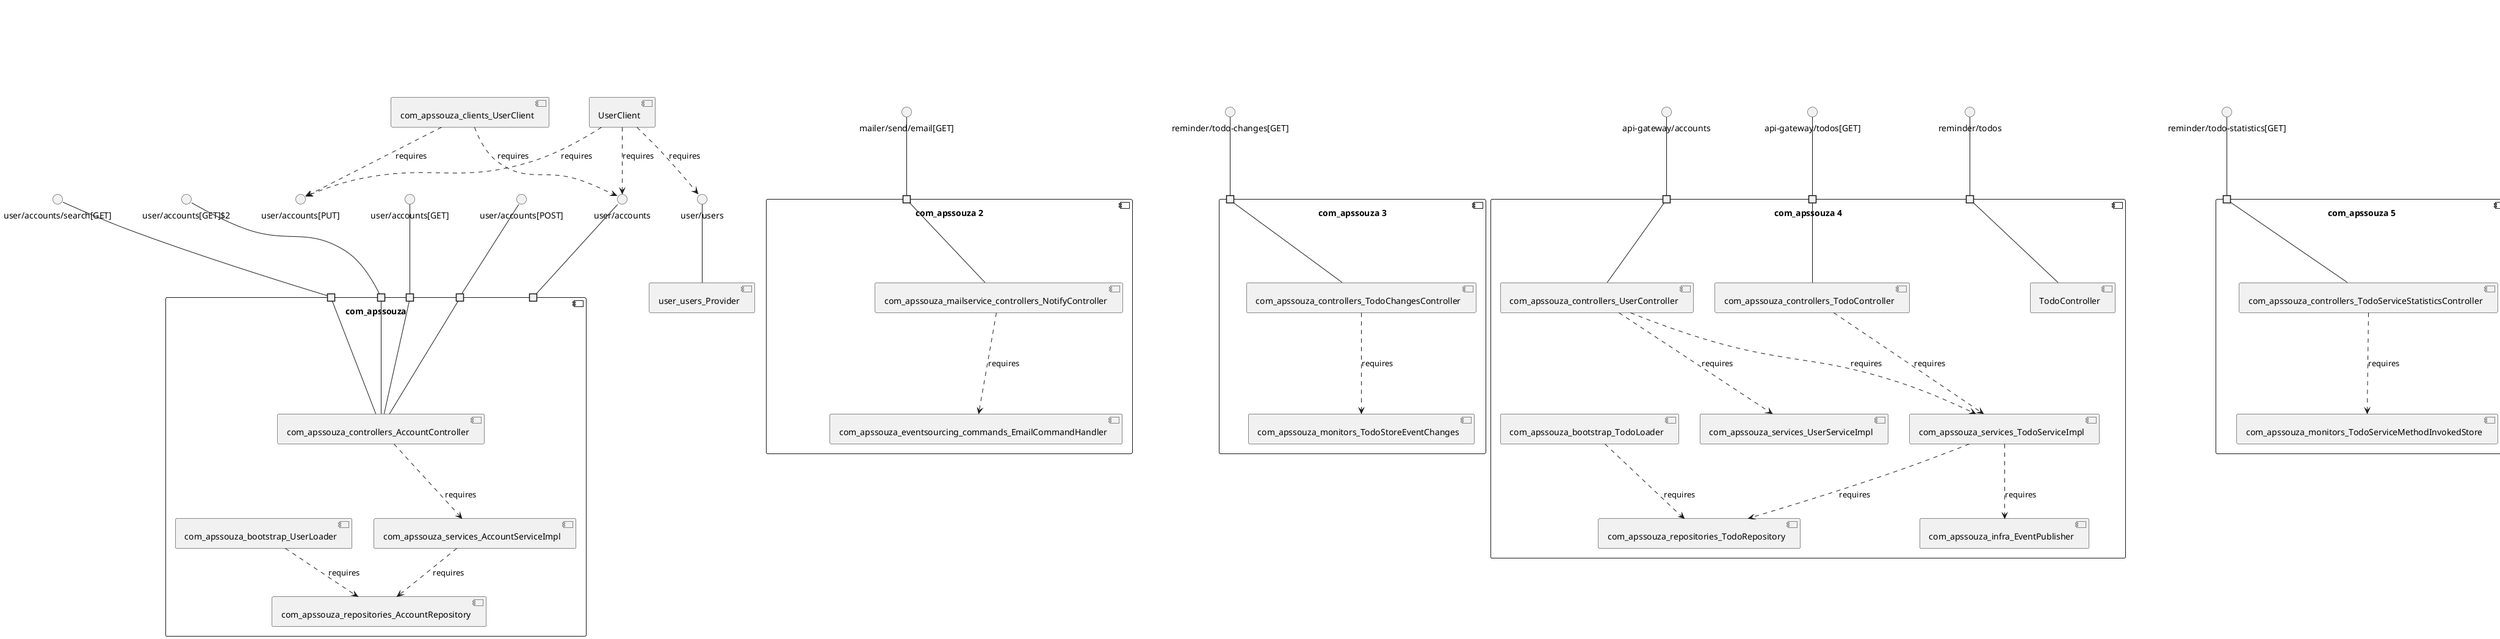 @startuml
skinparam fixCircleLabelOverlapping true
skinparam componentStyle uml2
component "com_apssouza\n\n\n\n\n\n" {
[com_apssouza_controllers_AccountController]
[com_apssouza_services_AccountServiceImpl]
[com_apssouza_repositories_AccountRepository]
[com_apssouza_bootstrap_UserLoader]
portin " " as com_apssouza_requires_user_accounts
portin " " as com_apssouza_requires_user_accounts_GET_2
portin " " as com_apssouza_requires_user_accounts_search_GET_
portin " " as com_apssouza_requires_user_accounts_POST_
portin " " as com_apssouza_requires_user_accounts_GET_
[com_apssouza_services_AccountServiceImpl]..>[com_apssouza_repositories_AccountRepository] : requires
[com_apssouza_bootstrap_UserLoader]..>[com_apssouza_repositories_AccountRepository] : requires
[com_apssouza_controllers_AccountController]..>[com_apssouza_services_AccountServiceImpl] : requires
"com_apssouza_requires_user_accounts_POST_"--[com_apssouza_controllers_AccountController]
"com_apssouza_requires_user_accounts_search_GET_"--[com_apssouza_controllers_AccountController]
"com_apssouza_requires_user_accounts_GET_"--[com_apssouza_controllers_AccountController]
"com_apssouza_requires_user_accounts_GET_2"--[com_apssouza_controllers_AccountController]
}
interface "user/accounts[GET]$2" as interface.user_accounts_GET_2
interface.user_accounts_GET_2--"com_apssouza_requires_user_accounts_GET_2"
interface "user/accounts[GET]" as interface.user_accounts_GET_
interface.user_accounts_GET_--"com_apssouza_requires_user_accounts_GET_"
interface "user/accounts[POST]" as interface.user_accounts_POST_
interface.user_accounts_POST_--"com_apssouza_requires_user_accounts_POST_"
interface "user/accounts" as interface.user_accounts
interface.user_accounts--"com_apssouza_requires_user_accounts"
interface "user/accounts/search[GET]" as interface.user_accounts_search_GET_
interface.user_accounts_search_GET_--"com_apssouza_requires_user_accounts_search_GET_"
component "com_apssouza 2\n\n\n\n\n\n" {
[com_apssouza_mailservice_controllers_NotifyController]
[com_apssouza_eventsourcing_commands_EmailCommandHandler]
portin " " as com_apssouza_2_requires_mailer_send_email_GET_
[com_apssouza_mailservice_controllers_NotifyController]..>[com_apssouza_eventsourcing_commands_EmailCommandHandler] : requires
"com_apssouza_2_requires_mailer_send_email_GET_"--[com_apssouza_mailservice_controllers_NotifyController]
}
interface "mailer/send/email[GET]" as interface.mailer_send_email_GET_
interface.mailer_send_email_GET_--"com_apssouza_2_requires_mailer_send_email_GET_"
component "com_apssouza 3\n\n\n\n\n\n" {
[com_apssouza_monitors_TodoStoreEventChanges]
[com_apssouza_controllers_TodoChangesController]
portin " " as com_apssouza_3_requires_reminder_todo_changes_GET_
[com_apssouza_controllers_TodoChangesController]..>[com_apssouza_monitors_TodoStoreEventChanges] : requires
"com_apssouza_3_requires_reminder_todo_changes_GET_"--[com_apssouza_controllers_TodoChangesController]
}
interface "reminder/todo-changes[GET]" as interface.reminder_todo_changes_GET_
interface.reminder_todo_changes_GET_--"com_apssouza_3_requires_reminder_todo_changes_GET_"
component "com_apssouza 4\n\n\n\n\n\n" {
[com_apssouza_repositories_TodoRepository]
[com_apssouza_services_TodoServiceImpl]
[com_apssouza_services_UserServiceImpl]
[com_apssouza_infra_EventPublisher]
[TodoController]
[com_apssouza_controllers_UserController]
[com_apssouza_controllers_TodoController]
[com_apssouza_bootstrap_TodoLoader]
portin " " as com_apssouza_4_requires_api_gateway_accounts
portin " " as com_apssouza_4_requires_api_gateway_todos_GET_
portin " " as com_apssouza_4_requires_reminder_todos
[com_apssouza_services_TodoServiceImpl]..>[com_apssouza_repositories_TodoRepository] : requires
[com_apssouza_controllers_TodoController]..>[com_apssouza_services_TodoServiceImpl] : requires
[com_apssouza_controllers_UserController]..>[com_apssouza_services_UserServiceImpl] : requires
[com_apssouza_controllers_UserController]..>[com_apssouza_services_TodoServiceImpl] : requires
[com_apssouza_services_TodoServiceImpl]..>[com_apssouza_infra_EventPublisher] : requires
[com_apssouza_bootstrap_TodoLoader]..>[com_apssouza_repositories_TodoRepository] : requires
"com_apssouza_4_requires_api_gateway_accounts"--[com_apssouza_controllers_UserController]
"com_apssouza_4_requires_api_gateway_todos_GET_"--[com_apssouza_controllers_TodoController]
"com_apssouza_4_requires_reminder_todos"--[TodoController]
}
interface "api-gateway/accounts" as interface.api_gateway_accounts
interface.api_gateway_accounts--"com_apssouza_4_requires_api_gateway_accounts"
interface "api-gateway/todos[GET]" as interface.api_gateway_todos_GET_
interface.api_gateway_todos_GET_--"com_apssouza_4_requires_api_gateway_todos_GET_"
interface "reminder/todos" as interface.reminder_todos
interface.reminder_todos--"com_apssouza_4_requires_reminder_todos"
component "com_apssouza 5\n\n\n\n\n\n" {
[com_apssouza_monitors_TodoServiceMethodInvokedStore]
[com_apssouza_controllers_TodoServiceStatisticsController]
portin " " as com_apssouza_5_requires_reminder_todo_statistics_GET_
[com_apssouza_controllers_TodoServiceStatisticsController]..>[com_apssouza_monitors_TodoServiceMethodInvokedStore] : requires
"com_apssouza_5_requires_reminder_todo_statistics_GET_"--[com_apssouza_controllers_TodoServiceStatisticsController]
}
interface "reminder/todo-statistics[GET]" as interface.reminder_todo_statistics_GET_
interface.reminder_todo_statistics_GET_--"com_apssouza_5_requires_reminder_todo_statistics_GET_"
component "com_apssouza_eventsourcing\n\n\n\n\n\n" {
[com_apssouza_eventsourcing_services_EventSourcingServiceImpl]
[com_apssouza_eventsourcing_eventstore_EventStoreRepository]
[com_apssouza_eventsourcing_eventstore_EventSerializer]
[com_apssouza_eventsourcing_services_EventSourcingServiceImpl]..>[com_apssouza_eventsourcing_eventstore_EventSerializer] : requires
[com_apssouza_eventsourcing_services_EventSourcingServiceImpl]..>[com_apssouza_eventsourcing_eventstore_EventStoreRepository] : requires
}
component "com_apssouza_integrations_socket_TodoSocketController\n\n\n\n\n\n" {
[com_apssouza_integrations_socket_TodoSocketController]
}
component "com_apssouza_mailservice\n\n\n\n\n\n" {
[com_apssouza_mailservice_controllers_EmailController]
[com_apssouza_mailservice_repository_EmailRepository]
portin " " as com_apssouza_mailservice_requires_mailer_emails_GET_
[com_apssouza_mailservice_controllers_EmailController]..>[com_apssouza_mailservice_repository_EmailRepository] : requires
"com_apssouza_mailservice_requires_mailer_emails_GET_"--[com_apssouza_mailservice_controllers_EmailController]
}
interface "mailer/emails[GET]" as interface.mailer_emails_GET_
interface.mailer_emails_GET_--"com_apssouza_mailservice_requires_mailer_emails_GET_"
interface "user/accounts" as interface.user_accounts
[UserClient]..>interface.user_accounts : requires
interface "user/accounts[PUT]" as interface.user_accounts_PUT_
[UserClient]..>interface.user_accounts_PUT_ : requires
interface "user/users" as interface.user_users
[UserClient]..>interface.user_users : requires
interface "user/accounts" as interface.user_accounts
[com_apssouza_clients_UserClient]..>interface.user_accounts : requires
interface "user/accounts[PUT]" as interface.user_accounts_PUT_
[com_apssouza_clients_UserClient]..>interface.user_accounts_PUT_ : requires
interface "com_apssouza_eventsourcing_services_ApplicationEventPublisher" as interface.com_apssouza_eventsourcing_services_ApplicationEventPublisher
interface.com_apssouza_eventsourcing_services_ApplicationEventPublisher--[com_apssouza_eventsourcing_services_ApplicationEventPublisher_Provider]
interface "com_apssouza_infra_ApplicationEventPublisher" as interface.com_apssouza_infra_ApplicationEventPublisher
interface.com_apssouza_infra_ApplicationEventPublisher--[com_apssouza_infra_ApplicationEventPublisher_Provider]
interface "com_apssouza_infra_Source" as interface.com_apssouza_infra_Source
interface.com_apssouza_infra_Source--[com_apssouza_infra_Source_Provider]
interface "user/users" as interface.user_users
interface.user_users--[user_users_Provider]

@enduml
